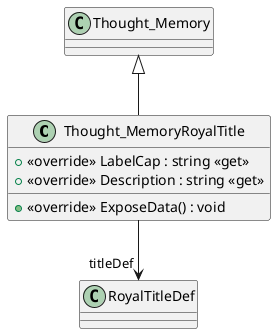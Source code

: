 @startuml
class Thought_MemoryRoyalTitle {
    + <<override>> LabelCap : string <<get>>
    + <<override>> Description : string <<get>>
    + <<override>> ExposeData() : void
}
Thought_Memory <|-- Thought_MemoryRoyalTitle
Thought_MemoryRoyalTitle --> "titleDef" RoyalTitleDef
@enduml
